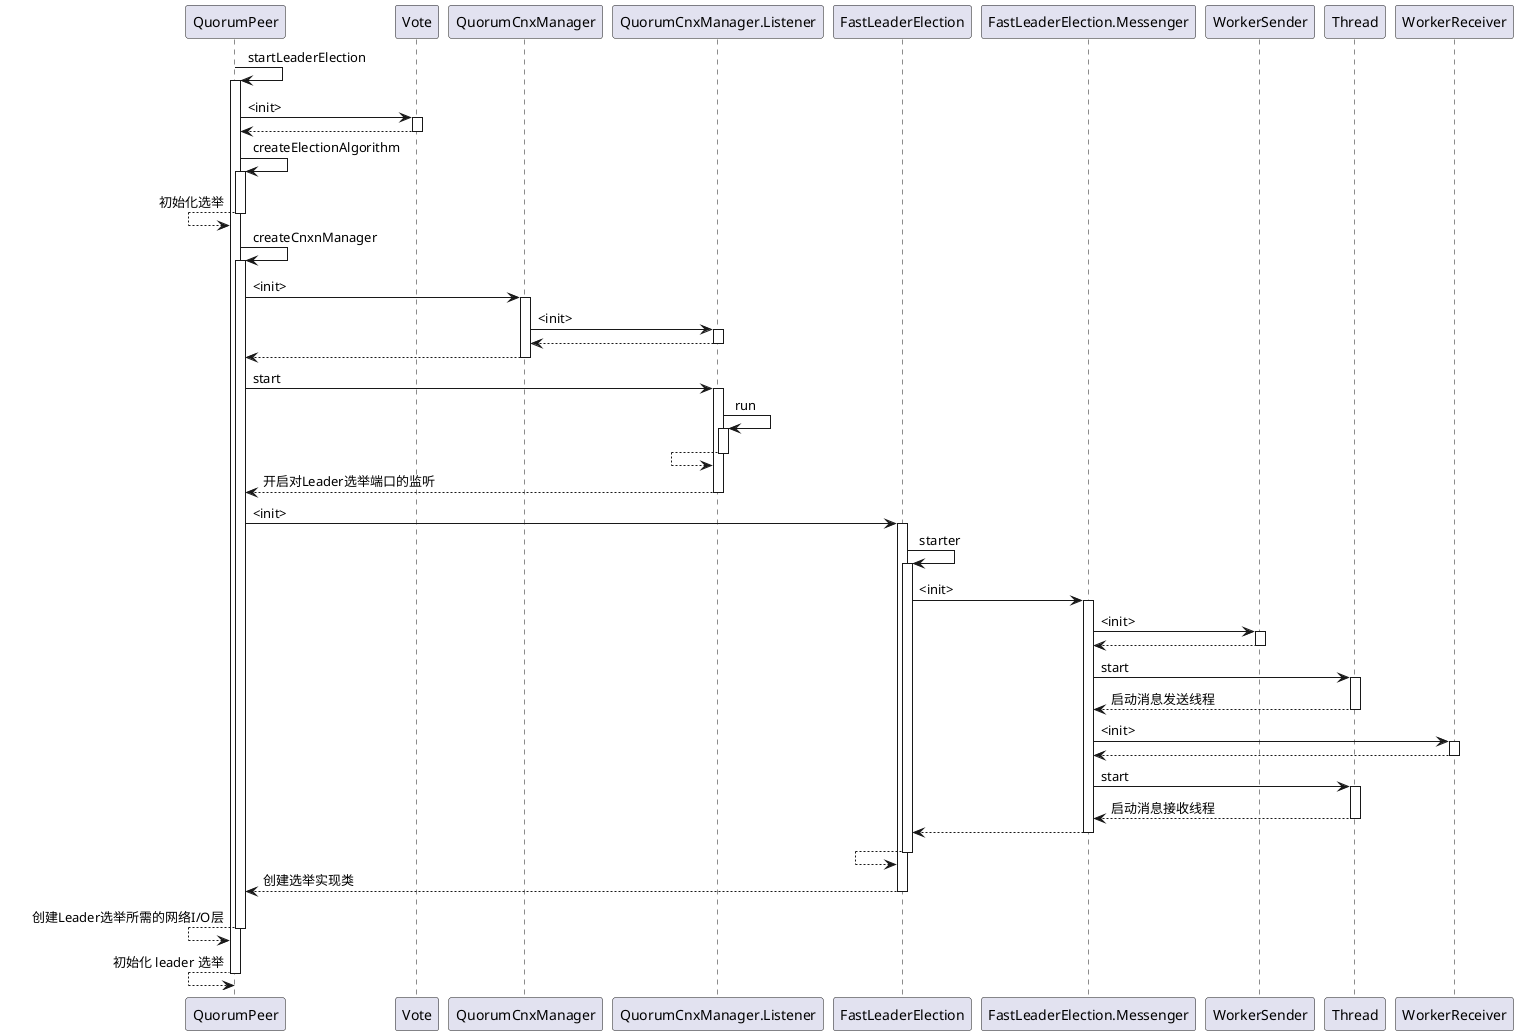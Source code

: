 @startuml

QuorumPeer->QuorumPeer:startLeaderElection
activate QuorumPeer
    QuorumPeer->Vote:<init>
    activate Vote
    QuorumPeer<--Vote:
    deactivate Vote

    QuorumPeer->QuorumPeer:createElectionAlgorithm
    activate QuorumPeer
    QuorumPeer<--QuorumPeer:初始化选举
    deactivate QuorumPeer

    QuorumPeer->QuorumPeer:createCnxnManager
    activate QuorumPeer
        QuorumPeer->QuorumCnxManager:<init>
        activate QuorumCnxManager
            QuorumCnxManager->QuorumCnxManager.Listener:<init>
            activate QuorumCnxManager.Listener
            QuorumCnxManager<--QuorumCnxManager.Listener:
            deactivate QuorumCnxManager.Listener
        QuorumPeer<--QuorumCnxManager:
        deactivate QuorumCnxManager

        QuorumPeer->QuorumCnxManager.Listener:start
        activate QuorumCnxManager.Listener
            QuorumCnxManager.Listener->QuorumCnxManager.Listener:run
            activate QuorumCnxManager.Listener
            QuorumCnxManager.Listener<--QuorumCnxManager.Listener:
            deactivate QuorumCnxManager.Listener
        QuorumPeer<--QuorumCnxManager.Listener:开启对Leader选举端口的监听
        deactivate QuorumCnxManager.Listener

        QuorumPeer->FastLeaderElection:<init>
        activate FastLeaderElection
            FastLeaderElection->FastLeaderElection:starter
            activate FastLeaderElection
                FastLeaderElection->FastLeaderElection.Messenger:<init>
                activate FastLeaderElection.Messenger
                    FastLeaderElection.Messenger->WorkerSender:<init>
                    activate WorkerSender
                    FastLeaderElection.Messenger<--WorkerSender:
                    deactivate WorkerSender

                    FastLeaderElection.Messenger->Thread:start
                    activate Thread
                    FastLeaderElection.Messenger<--Thread:启动消息发送线程
                    deactivate Thread

                    FastLeaderElection.Messenger->WorkerReceiver:<init>
                    activate WorkerReceiver
                    FastLeaderElection.Messenger<--WorkerReceiver:
                    deactivate WorkerReceiver

                    FastLeaderElection.Messenger->Thread:start
                    activate Thread
                    FastLeaderElection.Messenger<--Thread:启动消息接收线程
                    deactivate Thread


                FastLeaderElection<--FastLeaderElection.Messenger:
                deactivate FastLeaderElection.Messenger
            FastLeaderElection<--FastLeaderElection:
            deactivate FastLeaderElection
        QuorumPeer<--FastLeaderElection:创建选举实现类
        deactivate FastLeaderElection

    QuorumPeer<--QuorumPeer:创建Leader选举所需的网络I/O层
    deactivate QuorumPeer

QuorumPeer<--QuorumPeer:初始化 leader 选举
deactivate QuorumPeer


@enduml